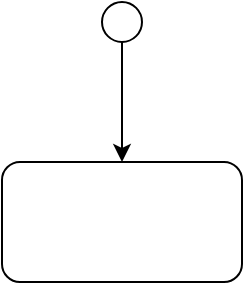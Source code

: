 <mxfile version="26.0.4">
  <diagram name="Страница — 1" id="p_RCoO81SBgtMyNY2JIU">
    <mxGraphModel dx="1562" dy="810" grid="1" gridSize="10" guides="1" tooltips="1" connect="1" arrows="1" fold="1" page="1" pageScale="1" pageWidth="827" pageHeight="1169" math="0" shadow="0">
      <root>
        <mxCell id="0" />
        <mxCell id="1" parent="0" />
        <mxCell id="JtEJmJfWgiZlbh6Ts86B-3" value="" style="edgeStyle=orthogonalEdgeStyle;rounded=0;orthogonalLoop=1;jettySize=auto;html=1;" edge="1" parent="1" source="JtEJmJfWgiZlbh6Ts86B-1" target="JtEJmJfWgiZlbh6Ts86B-2">
          <mxGeometry relative="1" as="geometry" />
        </mxCell>
        <mxCell id="JtEJmJfWgiZlbh6Ts86B-1" value="" style="ellipse;whiteSpace=wrap;html=1;aspect=fixed;" vertex="1" parent="1">
          <mxGeometry x="374" y="40" width="20" height="20" as="geometry" />
        </mxCell>
        <mxCell id="JtEJmJfWgiZlbh6Ts86B-2" value="" style="rounded=1;whiteSpace=wrap;html=1;" vertex="1" parent="1">
          <mxGeometry x="324" y="120" width="120" height="60" as="geometry" />
        </mxCell>
      </root>
    </mxGraphModel>
  </diagram>
</mxfile>
